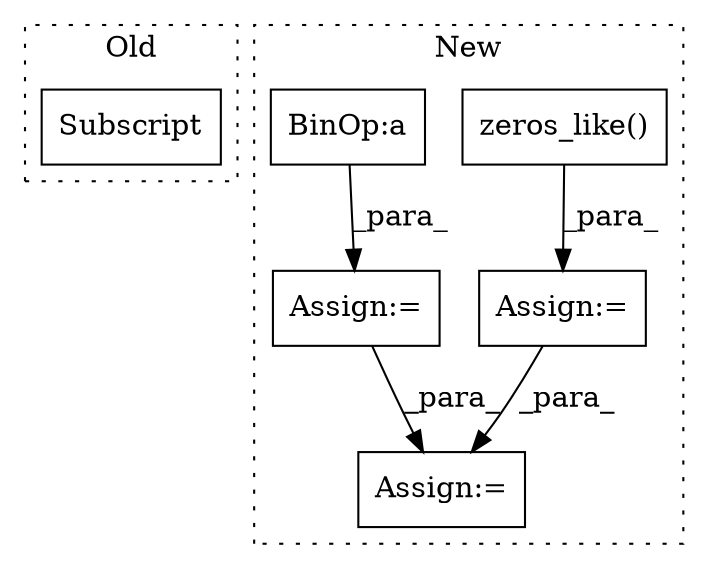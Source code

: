 digraph G {
subgraph cluster0 {
1 [label="Subscript" a="63" s="769,0" l="23,0" shape="box"];
label = "Old";
style="dotted";
}
subgraph cluster1 {
2 [label="zeros_like()" a="75" s="873,896" l="17,1" shape="box"];
3 [label="Assign:=" a="68" s="1005" l="3" shape="box"];
4 [label="Assign:=" a="68" s="1351" l="4" shape="box"];
5 [label="Assign:=" a="68" s="1082" l="3" shape="box"];
6 [label="BinOp:a" a="82" s="1122" l="3" shape="box"];
label = "New";
style="dotted";
}
2 -> 3 [label="_para_"];
3 -> 4 [label="_para_"];
5 -> 4 [label="_para_"];
6 -> 5 [label="_para_"];
}